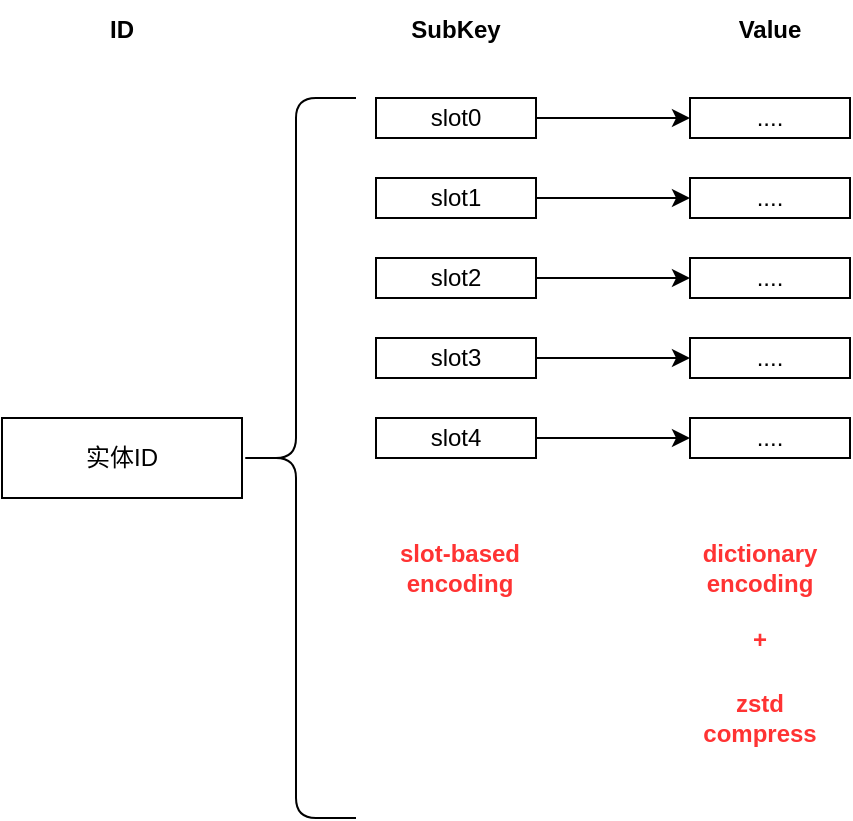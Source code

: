<mxfile version="17.5.0" type="github">
  <diagram id="vHRTCP14G90EMY67-tGp" name="Page-1">
    <mxGraphModel dx="1248" dy="752" grid="1" gridSize="10" guides="1" tooltips="1" connect="1" arrows="1" fold="1" page="1" pageScale="1" pageWidth="827" pageHeight="1169" math="0" shadow="0">
      <root>
        <mxCell id="0" />
        <mxCell id="1" parent="0" />
        <mxCell id="dKlZ2UJzl9QVduXIM5Df-2" value="实体ID" style="rounded=0;whiteSpace=wrap;html=1;" vertex="1" parent="1">
          <mxGeometry x="163" y="280" width="120" height="40" as="geometry" />
        </mxCell>
        <mxCell id="dKlZ2UJzl9QVduXIM5Df-3" value="" style="shape=curlyBracket;whiteSpace=wrap;html=1;rounded=1;" vertex="1" parent="1">
          <mxGeometry x="280" y="120" width="60" height="360" as="geometry" />
        </mxCell>
        <mxCell id="dKlZ2UJzl9QVduXIM5Df-10" value="" style="edgeStyle=orthogonalEdgeStyle;rounded=0;orthogonalLoop=1;jettySize=auto;html=1;" edge="1" parent="1" source="dKlZ2UJzl9QVduXIM5Df-4" target="dKlZ2UJzl9QVduXIM5Df-9">
          <mxGeometry relative="1" as="geometry" />
        </mxCell>
        <mxCell id="dKlZ2UJzl9QVduXIM5Df-4" value="slot0" style="rounded=0;whiteSpace=wrap;html=1;" vertex="1" parent="1">
          <mxGeometry x="350" y="120" width="80" height="20" as="geometry" />
        </mxCell>
        <mxCell id="dKlZ2UJzl9QVduXIM5Df-18" value="" style="edgeStyle=orthogonalEdgeStyle;rounded=0;orthogonalLoop=1;jettySize=auto;html=1;entryX=0;entryY=0.5;entryDx=0;entryDy=0;" edge="1" parent="1" source="dKlZ2UJzl9QVduXIM5Df-5" target="dKlZ2UJzl9QVduXIM5Df-13">
          <mxGeometry relative="1" as="geometry" />
        </mxCell>
        <mxCell id="dKlZ2UJzl9QVduXIM5Df-5" value="&lt;span&gt;slot1&lt;/span&gt;" style="rounded=0;whiteSpace=wrap;html=1;" vertex="1" parent="1">
          <mxGeometry x="350" y="160" width="80" height="20" as="geometry" />
        </mxCell>
        <mxCell id="dKlZ2UJzl9QVduXIM5Df-19" value="" style="edgeStyle=orthogonalEdgeStyle;rounded=0;orthogonalLoop=1;jettySize=auto;html=1;entryX=0;entryY=0.5;entryDx=0;entryDy=0;" edge="1" parent="1" source="dKlZ2UJzl9QVduXIM5Df-6" target="dKlZ2UJzl9QVduXIM5Df-14">
          <mxGeometry relative="1" as="geometry" />
        </mxCell>
        <mxCell id="dKlZ2UJzl9QVduXIM5Df-6" value="&lt;span&gt;slot2&lt;/span&gt;" style="rounded=0;whiteSpace=wrap;html=1;" vertex="1" parent="1">
          <mxGeometry x="350" y="200" width="80" height="20" as="geometry" />
        </mxCell>
        <mxCell id="dKlZ2UJzl9QVduXIM5Df-20" value="" style="edgeStyle=orthogonalEdgeStyle;rounded=0;orthogonalLoop=1;jettySize=auto;html=1;entryX=0;entryY=0.5;entryDx=0;entryDy=0;" edge="1" parent="1" source="dKlZ2UJzl9QVduXIM5Df-7" target="dKlZ2UJzl9QVduXIM5Df-15">
          <mxGeometry relative="1" as="geometry" />
        </mxCell>
        <mxCell id="dKlZ2UJzl9QVduXIM5Df-7" value="&lt;span&gt;slot3&lt;/span&gt;" style="rounded=0;whiteSpace=wrap;html=1;" vertex="1" parent="1">
          <mxGeometry x="350" y="240" width="80" height="20" as="geometry" />
        </mxCell>
        <mxCell id="dKlZ2UJzl9QVduXIM5Df-21" value="" style="edgeStyle=orthogonalEdgeStyle;rounded=0;orthogonalLoop=1;jettySize=auto;html=1;" edge="1" parent="1" source="dKlZ2UJzl9QVduXIM5Df-8" target="dKlZ2UJzl9QVduXIM5Df-16">
          <mxGeometry relative="1" as="geometry" />
        </mxCell>
        <mxCell id="dKlZ2UJzl9QVduXIM5Df-8" value="&lt;span&gt;slot4&lt;/span&gt;" style="rounded=0;whiteSpace=wrap;html=1;" vertex="1" parent="1">
          <mxGeometry x="350" y="280" width="80" height="20" as="geometry" />
        </mxCell>
        <mxCell id="dKlZ2UJzl9QVduXIM5Df-9" value="...." style="rounded=0;whiteSpace=wrap;html=1;" vertex="1" parent="1">
          <mxGeometry x="507" y="120" width="80" height="20" as="geometry" />
        </mxCell>
        <mxCell id="dKlZ2UJzl9QVduXIM5Df-13" value="...." style="rounded=0;whiteSpace=wrap;html=1;" vertex="1" parent="1">
          <mxGeometry x="507" y="160" width="80" height="20" as="geometry" />
        </mxCell>
        <mxCell id="dKlZ2UJzl9QVduXIM5Df-14" value="...." style="rounded=0;whiteSpace=wrap;html=1;" vertex="1" parent="1">
          <mxGeometry x="507" y="200" width="80" height="20" as="geometry" />
        </mxCell>
        <mxCell id="dKlZ2UJzl9QVduXIM5Df-15" value="...." style="rounded=0;whiteSpace=wrap;html=1;" vertex="1" parent="1">
          <mxGeometry x="507" y="240" width="80" height="20" as="geometry" />
        </mxCell>
        <mxCell id="dKlZ2UJzl9QVduXIM5Df-16" value="...." style="rounded=0;whiteSpace=wrap;html=1;" vertex="1" parent="1">
          <mxGeometry x="507" y="280" width="80" height="20" as="geometry" />
        </mxCell>
        <mxCell id="dKlZ2UJzl9QVduXIM5Df-22" value="ID" style="text;html=1;strokeColor=none;fillColor=none;align=center;verticalAlign=middle;whiteSpace=wrap;rounded=0;fontStyle=1" vertex="1" parent="1">
          <mxGeometry x="193" y="71" width="60" height="30" as="geometry" />
        </mxCell>
        <mxCell id="dKlZ2UJzl9QVduXIM5Df-23" value="SubKey" style="text;html=1;strokeColor=none;fillColor=none;align=center;verticalAlign=middle;whiteSpace=wrap;rounded=0;fontStyle=1" vertex="1" parent="1">
          <mxGeometry x="360" y="71" width="60" height="30" as="geometry" />
        </mxCell>
        <mxCell id="dKlZ2UJzl9QVduXIM5Df-25" value="Value" style="text;html=1;strokeColor=none;fillColor=none;align=center;verticalAlign=middle;whiteSpace=wrap;rounded=0;fontStyle=1" vertex="1" parent="1">
          <mxGeometry x="517" y="71" width="60" height="30" as="geometry" />
        </mxCell>
        <mxCell id="dKlZ2UJzl9QVduXIM5Df-26" value="&lt;b&gt;slot-based&lt;br&gt;encoding&lt;/b&gt;" style="text;html=1;strokeColor=none;fillColor=none;align=center;verticalAlign=middle;whiteSpace=wrap;rounded=0;fontColor=#FF3333;" vertex="1" parent="1">
          <mxGeometry x="347" y="325" width="90" height="60" as="geometry" />
        </mxCell>
        <mxCell id="dKlZ2UJzl9QVduXIM5Df-27" value="&lt;b&gt;zstd&lt;br&gt;compress&lt;br&gt;&lt;/b&gt;" style="text;html=1;strokeColor=none;fillColor=none;align=center;verticalAlign=middle;whiteSpace=wrap;rounded=0;fontColor=#FF3333;" vertex="1" parent="1">
          <mxGeometry x="497" y="405" width="90" height="50" as="geometry" />
        </mxCell>
        <mxCell id="dKlZ2UJzl9QVduXIM5Df-28" value="&lt;b&gt;dictionary&lt;br&gt;encoding&lt;br&gt;&lt;/b&gt;" style="text;html=1;strokeColor=none;fillColor=none;align=center;verticalAlign=middle;whiteSpace=wrap;rounded=0;fontColor=#FF3333;" vertex="1" parent="1">
          <mxGeometry x="497" y="330" width="90" height="50" as="geometry" />
        </mxCell>
        <mxCell id="dKlZ2UJzl9QVduXIM5Df-29" value="&lt;b&gt;+&lt;br&gt;&lt;/b&gt;" style="text;html=1;strokeColor=none;fillColor=none;align=center;verticalAlign=middle;whiteSpace=wrap;rounded=0;fontColor=#FF3333;" vertex="1" parent="1">
          <mxGeometry x="497" y="366" width="90" height="50" as="geometry" />
        </mxCell>
      </root>
    </mxGraphModel>
  </diagram>
</mxfile>
